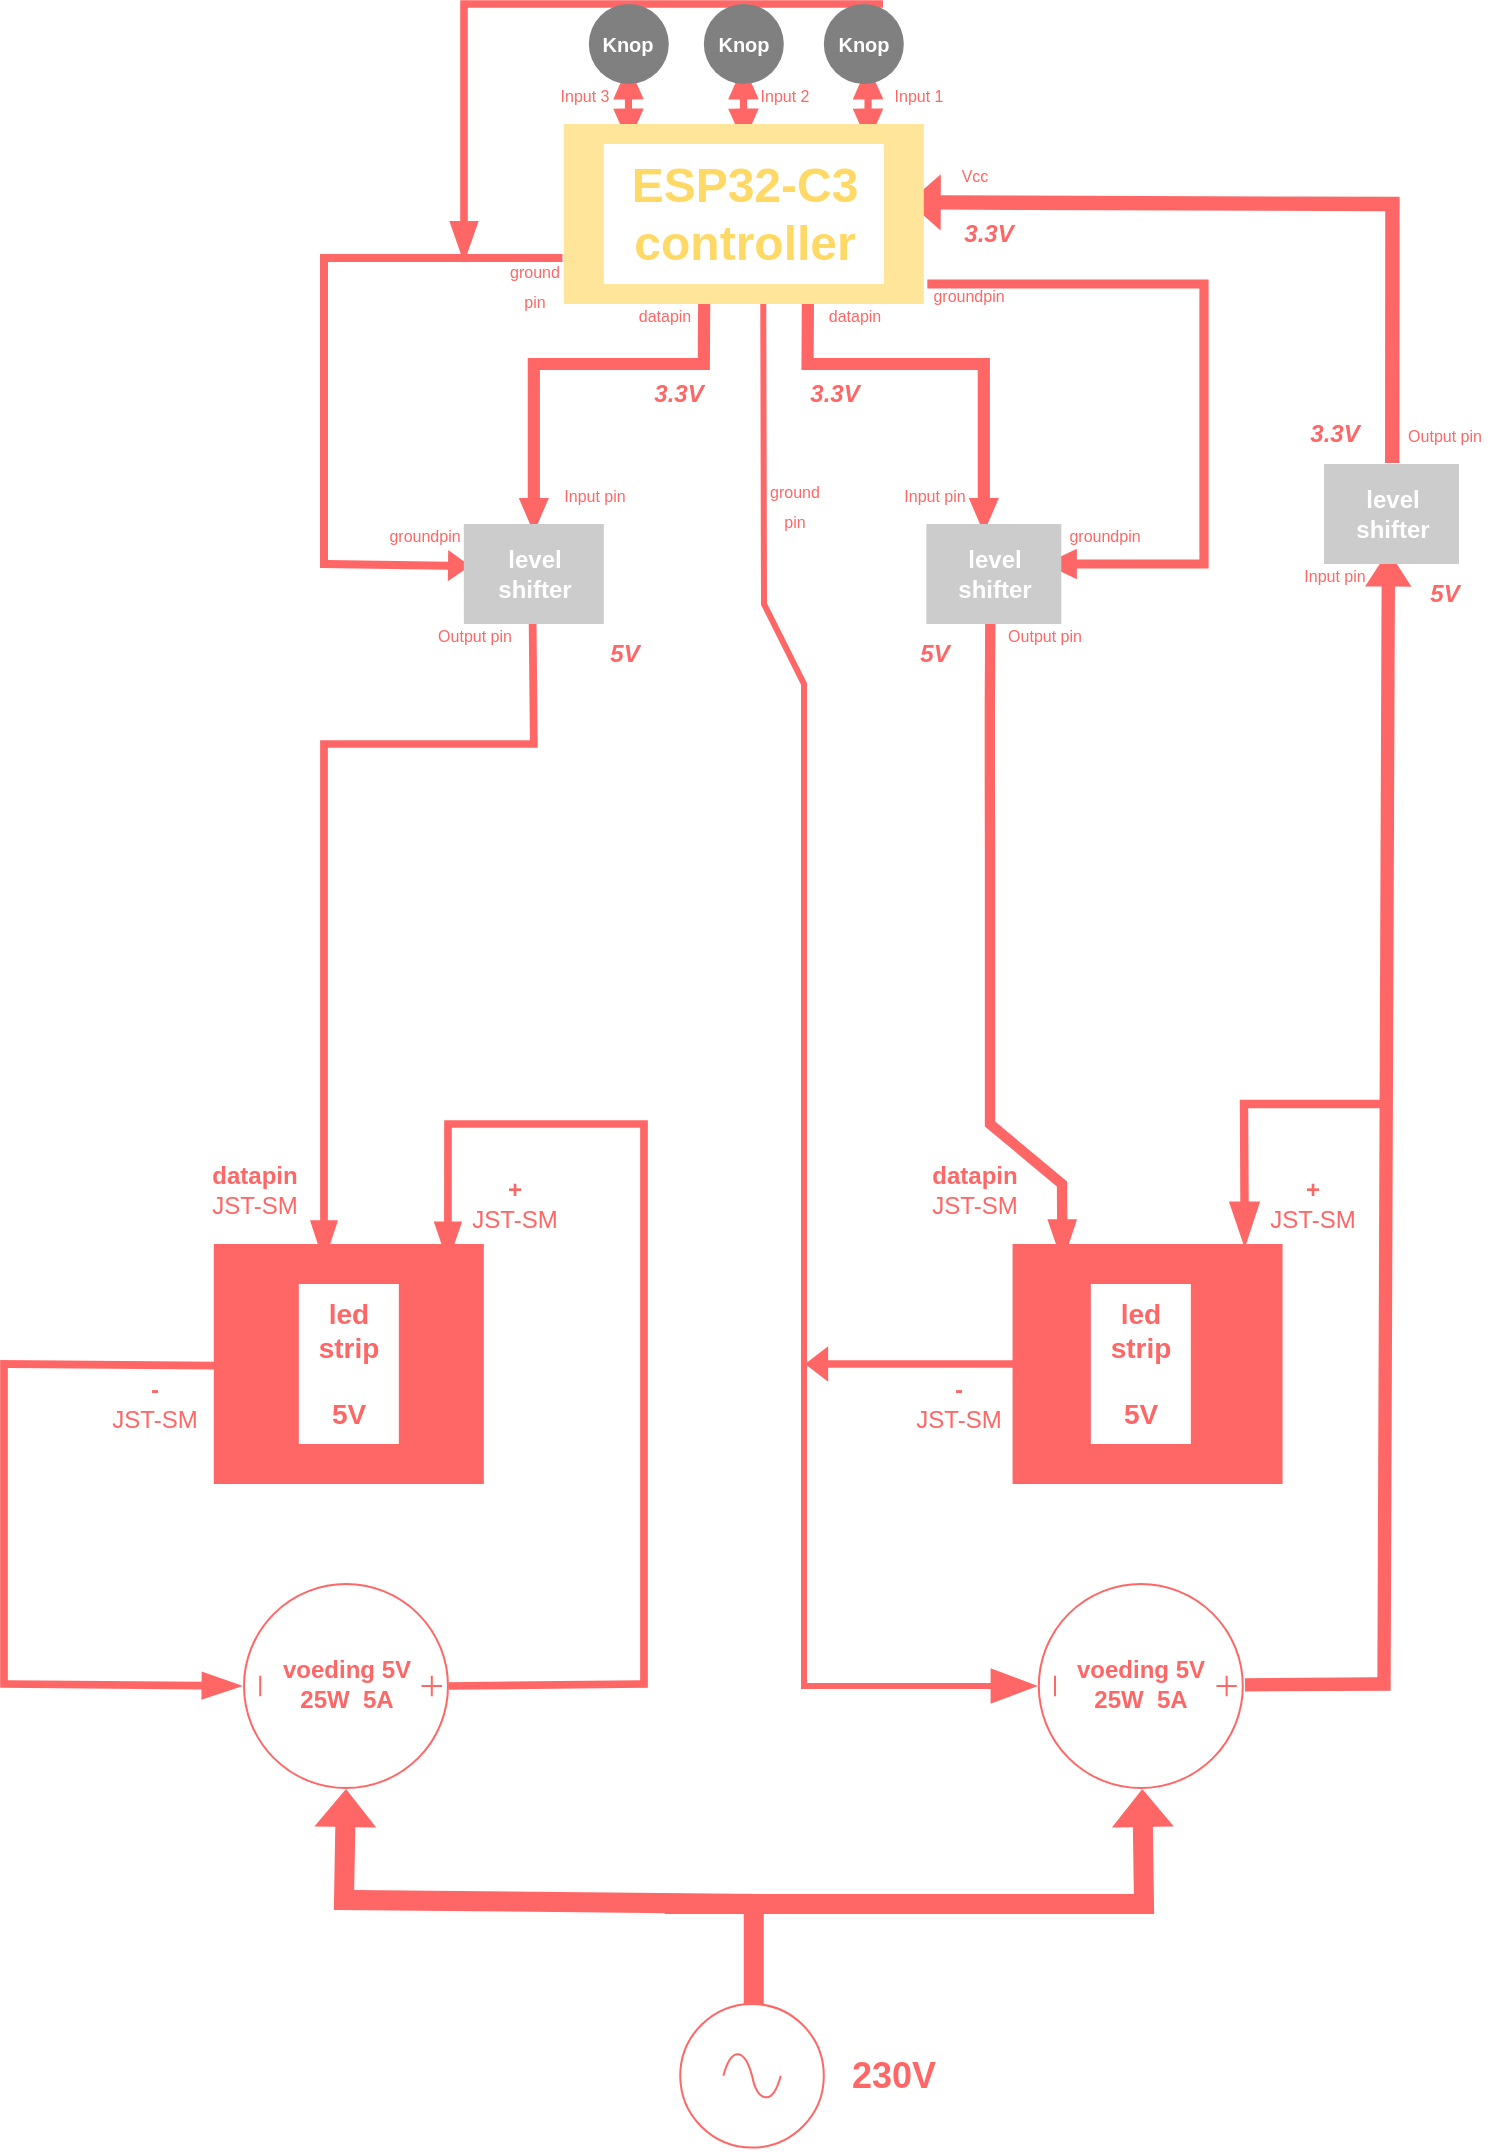 <mxfile version="24.0.1" type="google">
  <diagram name="Page-1" id="2YBvvXClWsGukQMizWep">
    <mxGraphModel grid="1" page="1" gridSize="10" guides="1" tooltips="1" connect="1" arrows="1" fold="1" pageScale="1" pageWidth="850" pageHeight="1100" math="0" shadow="0">
      <root>
        <mxCell id="0" />
        <mxCell id="1" parent="0" />
        <mxCell id="N3FHuPi7oLVDJgNLcE1V-2" value="" style="endArrow=classic;html=1;rounded=0;shape=flexArrow;width=3;endSize=7.533;endWidth=13.667;fillColor=#FF6666;strokeColor=none;entryX=0.5;entryY=1;entryDx=0;entryDy=0;entryPerimeter=0;exitX=0.554;exitY=0.957;exitDx=0;exitDy=0;exitPerimeter=0;" edge="1" parent="1" source="CK8r0wE4NduhVeLigVdj-72" target="8mbKC0PbR0wMGEWIr_28-1">
          <mxGeometry width="50" height="50" relative="1" as="geometry">
            <mxPoint x="440" y="270" as="sourcePoint" />
            <mxPoint x="530" y="850" as="targetPoint" />
            <Array as="points">
              <mxPoint x="440" y="310" />
              <mxPoint x="460" y="350" />
              <mxPoint x="460" y="430" />
              <mxPoint x="460" y="480" />
              <mxPoint x="460" y="851" />
            </Array>
          </mxGeometry>
        </mxCell>
        <mxCell id="N3FHuPi7oLVDJgNLcE1V-5" value="" style="endArrow=classic;html=1;rounded=0;shape=flexArrow;width=3.871;endSize=3.529;endWidth=12.784;fillColor=#FF6666;strokeColor=none;" edge="1" parent="1">
          <mxGeometry width="50" height="50" relative="1" as="geometry">
            <mxPoint x="566.78" y="690" as="sourcePoint" />
            <mxPoint x="460" y="690" as="targetPoint" />
          </mxGeometry>
        </mxCell>
        <mxCell id="N3FHuPi7oLVDJgNLcE1V-4" value="" style="endArrow=classic;html=1;rounded=0;shape=flexArrow;fillColor=#FF6666;strokeColor=none;width=4.211;endSize=7.463;endWidth=10.417;entryX=0.022;entryY=0.14;entryDx=0;entryDy=0;entryPerimeter=0;" edge="1" parent="1" target="CK8r0wE4NduhVeLigVdj-8">
          <mxGeometry width="50" height="50" relative="1" as="geometry">
            <mxPoint x="749.91" y="560" as="sourcePoint" />
            <mxPoint x="680" y="600" as="targetPoint" />
            <Array as="points">
              <mxPoint x="680" y="560" />
            </Array>
          </mxGeometry>
        </mxCell>
        <mxCell id="N3FHuPi7oLVDJgNLcE1V-3" value="" style="endArrow=classic;html=1;rounded=0;shape=flexArrow;fillColor=#FF6666;strokeColor=none;width=6.667;endSize=5.62;endWidth=15.556;entryX=1.044;entryY=0.097;entryDx=0;entryDy=0;entryPerimeter=0;" edge="1" parent="1" target="CK8r0wE4NduhVeLigVdj-133">
          <mxGeometry width="50" height="50" relative="1" as="geometry">
            <mxPoint x="680" y="850.41" as="sourcePoint" />
            <mxPoint x="750" y="330" as="targetPoint" />
            <Array as="points">
              <mxPoint x="750" y="850" />
            </Array>
          </mxGeometry>
        </mxCell>
        <mxCell id="8mbKC0PbR0wMGEWIr_28-14" value="" style="endArrow=classic;html=1;rounded=0;shape=flexArrow;fillColor=#FF6666;strokeColor=none;entryX=1;entryY=0.5;entryDx=0;entryDy=0;entryPerimeter=0;" edge="1" parent="1" target="8mbKC0PbR0wMGEWIr_28-5">
          <mxGeometry width="50" height="50" relative="1" as="geometry">
            <mxPoint x="434.87" y="1020" as="sourcePoint" />
            <mxPoint x="215.483" y="902" as="targetPoint" />
            <Array as="points">
              <mxPoint x="434.87" y="960" />
              <mxPoint x="230" y="958" />
            </Array>
          </mxGeometry>
        </mxCell>
        <mxCell id="CK8r0wE4NduhVeLigVdj-147" value="" style="endArrow=classic;startArrow=classic;html=1;rounded=0;shape=flexArrow;width=3.556;startSize=5.4;startWidth=10.716;endWidth=10.716;endSize=5.4;fillColor=#FF6666;strokeColor=none;" edge="1" parent="1">
          <mxGeometry width="50" height="50" relative="1" as="geometry">
            <mxPoint x="492.06" y="80" as="sourcePoint" />
            <mxPoint x="491.97" y="40" as="targetPoint" />
          </mxGeometry>
        </mxCell>
        <mxCell id="CK8r0wE4NduhVeLigVdj-146" value="" style="endArrow=classic;startArrow=classic;html=1;rounded=0;shape=flexArrow;width=3.556;startSize=5.4;startWidth=10.716;endWidth=10.716;endSize=5.4;fillColor=#FF6666;strokeColor=none;" edge="1" parent="1">
          <mxGeometry width="50" height="50" relative="1" as="geometry">
            <mxPoint x="429.78" y="80" as="sourcePoint" />
            <mxPoint x="429.69" y="40" as="targetPoint" />
          </mxGeometry>
        </mxCell>
        <mxCell id="CK8r0wE4NduhVeLigVdj-145" value="" style="endArrow=classic;startArrow=classic;html=1;rounded=0;shape=flexArrow;width=3.556;startSize=5.4;startWidth=10.716;endWidth=10.716;endSize=5.4;fillColor=#FF6666;strokeColor=none;" edge="1" parent="1">
          <mxGeometry width="50" height="50" relative="1" as="geometry">
            <mxPoint x="372.28" y="80" as="sourcePoint" />
            <mxPoint x="372.19" y="40" as="targetPoint" />
          </mxGeometry>
        </mxCell>
        <mxCell id="CK8r0wE4NduhVeLigVdj-132" value="" style="endArrow=classic;html=1;rounded=0;shape=flexArrow;entryX=0.987;entryY=0.435;entryDx=0;entryDy=0;entryPerimeter=0;fillColor=#FF6666;strokeColor=none;width=7.2;endSize=5.032;" edge="1" parent="1">
          <mxGeometry width="50" height="50" relative="1" as="geometry">
            <mxPoint x="754.12" y="240" as="sourcePoint" />
            <mxPoint x="511.78" y="109.15" as="targetPoint" />
            <Array as="points">
              <mxPoint x="754.21" y="110" />
            </Array>
          </mxGeometry>
        </mxCell>
        <mxCell id="CK8r0wE4NduhVeLigVdj-126" value="" style="endArrow=classic;html=1;rounded=0;shape=flexArrow;endWidth=9.527;endSize=4.977;width=4.615;fillColor=#FF6666;strokeColor=none;" edge="1" parent="1">
          <mxGeometry width="50" height="50" relative="1" as="geometry">
            <mxPoint x="521.16" y="150" as="sourcePoint" />
            <mxPoint x="580" y="290" as="targetPoint" />
            <Array as="points">
              <mxPoint x="660" y="150" />
              <mxPoint x="660" y="290" />
            </Array>
          </mxGeometry>
        </mxCell>
        <mxCell id="CK8r0wE4NduhVeLigVdj-123" value="" style="endArrow=classic;html=1;rounded=0;shape=flexArrow;entryX=0.053;entryY=0.42;entryDx=0;entryDy=0;entryPerimeter=0;width=4;endSize=3.373;endWidth=10.667;fillColor=#FF6666;strokeColor=none;exitX=-0.001;exitY=0.744;exitDx=0;exitDy=0;exitPerimeter=0;" edge="1" parent="1" source="CK8r0wE4NduhVeLigVdj-72" target="CK8r0wE4NduhVeLigVdj-56">
          <mxGeometry width="50" height="50" relative="1" as="geometry">
            <mxPoint x="339.91" y="110" as="sourcePoint" />
            <mxPoint x="270.09" y="290" as="targetPoint" />
            <Array as="points">
              <mxPoint x="220" y="137" />
              <mxPoint x="220" y="290" />
            </Array>
          </mxGeometry>
        </mxCell>
        <mxCell id="CK8r0wE4NduhVeLigVdj-118" value="" style="endArrow=classic;html=1;rounded=0;shape=flexArrow;exitX=0.489;exitY=0.963;exitDx=0;exitDy=0;exitPerimeter=0;fillColor=#FF6666;strokeColor=none;endWidth=9.143;endSize=6.787;width=3.871;" edge="1" parent="1" source="CK8r0wE4NduhVeLigVdj-59">
          <mxGeometry width="50" height="50" relative="1" as="geometry">
            <mxPoint x="324.91" y="320" as="sourcePoint" />
            <mxPoint x="220" y="640" as="targetPoint" />
            <Array as="points">
              <mxPoint x="324.91" y="380" />
              <mxPoint x="220" y="380" />
              <mxPoint x="220" y="590" />
            </Array>
          </mxGeometry>
        </mxCell>
        <mxCell id="CK8r0wE4NduhVeLigVdj-116" value="" style="endArrow=classic;html=1;rounded=0;shape=flexArrow;fillColor=#FF6666;strokeColor=none;width=6.087;endSize=5.511;endWidth=7.961;exitX=0.39;exitY=0.945;exitDx=0;exitDy=0;exitPerimeter=0;" edge="1" parent="1" source="CK8r0wE4NduhVeLigVdj-72" target="CK8r0wE4NduhVeLigVdj-59">
          <mxGeometry width="50" height="50" relative="1" as="geometry">
            <mxPoint x="411.91" y="160" as="sourcePoint" />
            <mxPoint x="329.91" y="260" as="targetPoint" />
            <Array as="points">
              <mxPoint x="409.91" y="190" />
              <mxPoint x="324.91" y="190" />
            </Array>
          </mxGeometry>
        </mxCell>
        <mxCell id="CK8r0wE4NduhVeLigVdj-113" value="" style="endArrow=classic;html=1;rounded=0;shape=flexArrow;exitX=0.474;exitY=0.917;exitDx=0;exitDy=0;exitPerimeter=0;fillColor=#FF6666;strokeColor=none;endWidth=8.696;endSize=6.942;width=5.161;entryX=0.083;entryY=0.815;entryDx=0;entryDy=0;entryPerimeter=0;" edge="1" parent="1" target="CK8r0wE4NduhVeLigVdj-8">
          <mxGeometry width="50" height="50" relative="1" as="geometry">
            <mxPoint x="553.155" y="318.35" as="sourcePoint" />
            <mxPoint x="509.91" y="620" as="targetPoint" />
            <Array as="points">
              <mxPoint x="552.91" y="362.5" />
              <mxPoint x="552.91" y="392.5" />
              <mxPoint x="553" y="430" />
              <mxPoint x="553" y="460" />
              <mxPoint x="553" y="570" />
              <mxPoint x="589" y="600" />
            </Array>
          </mxGeometry>
        </mxCell>
        <mxCell id="CK8r0wE4NduhVeLigVdj-111" value="" style="endArrow=classic;html=1;rounded=0;shape=flexArrow;entryX=0.426;entryY=0.1;entryDx=0;entryDy=0;entryPerimeter=0;exitX=0.729;exitY=1.054;exitDx=0;exitDy=0;exitPerimeter=0;fillColor=#FF6666;strokeColor=none;width=6.087;endSize=5.511;endWidth=7.961;" edge="1" parent="1" source="CK8r0wE4NduhVeLigVdj-73" target="CK8r0wE4NduhVeLigVdj-55">
          <mxGeometry width="50" height="50" relative="1" as="geometry">
            <mxPoint x="461.78" y="160" as="sourcePoint" />
            <mxPoint x="549.91" y="230" as="targetPoint" />
            <Array as="points">
              <mxPoint x="461.78" y="190" />
              <mxPoint x="549.91" y="190" />
            </Array>
          </mxGeometry>
        </mxCell>
        <mxCell id="CK8r0wE4NduhVeLigVdj-1" value="" style="pointerEvents=1;verticalLabelPosition=bottom;shadow=0;dashed=0;align=center;html=1;verticalAlign=top;shape=mxgraph.electrical.signal_sources.source;aspect=fixed;points=[[0.5,0,0],[1,0.5,0],[0.5,1,0],[0,0.5,0]];elSignalType=ac;strokeColor=#FF6666;" vertex="1" parent="1">
          <mxGeometry x="398.13" y="1010" width="71.78" height="71.78" as="geometry" />
        </mxCell>
        <mxCell id="CK8r0wE4NduhVeLigVdj-4" value="&lt;font style=&quot;font-size: 18px;&quot; color=&quot;#ff6666&quot;&gt;&lt;b&gt;230V&lt;/b&gt;&lt;/font&gt;" style="text;strokeColor=none;align=center;fillColor=none;html=1;verticalAlign=middle;whiteSpace=wrap;rounded=0;" vertex="1" parent="1">
          <mxGeometry x="475" y="1025.89" width="60" height="40" as="geometry" />
        </mxCell>
        <mxCell id="CK8r0wE4NduhVeLigVdj-8" value="" style="verticalLabelPosition=bottom;verticalAlign=top;html=1;shape=mxgraph.basic.rect;fillColor2=none;strokeWidth=1;size=30;indent=100;rotation=90;fillColor=#FF6666;strokeColor=none;" vertex="1" parent="1">
          <mxGeometry x="571.78" y="622.5" width="120" height="135" as="geometry" />
        </mxCell>
        <mxCell id="CK8r0wE4NduhVeLigVdj-31" value="&lt;font style=&quot;font-size: 14px;&quot; color=&quot;#ff6666&quot;&gt;&lt;b&gt;led&lt;br&gt;strip&lt;/b&gt;&lt;/font&gt;&lt;div&gt;&lt;font style=&quot;font-size: 14px;&quot; color=&quot;#ff6666&quot;&gt;&lt;b&gt;&lt;br&gt;&lt;/b&gt;&lt;/font&gt;&lt;/div&gt;&lt;div&gt;&lt;font style=&quot;font-size: 14px;&quot; color=&quot;#ff6666&quot;&gt;&lt;b&gt;5V&lt;/b&gt;&lt;/font&gt;&lt;/div&gt;" style="text;html=1;align=center;verticalAlign=middle;resizable=0;points=[];autosize=1;strokeColor=none;fillColor=#FFFFFF;" vertex="1" parent="1">
          <mxGeometry x="603.41" y="650" width="50" height="80" as="geometry" />
        </mxCell>
        <mxCell id="CK8r0wE4NduhVeLigVdj-61" value="" style="group" connectable="0" vertex="1" parent="1">
          <mxGeometry x="289.91" y="270" width="70" height="50" as="geometry" />
        </mxCell>
        <mxCell id="CK8r0wE4NduhVeLigVdj-56" value="" style="verticalLabelPosition=bottom;verticalAlign=top;html=1;shape=mxgraph.basic.rect;fillColor2=none;strokeWidth=1;size=20;indent=5;fillColor=#CCCCCC;strokeColor=none;" vertex="1" parent="CK8r0wE4NduhVeLigVdj-61">
          <mxGeometry width="70" height="50" as="geometry" />
        </mxCell>
        <mxCell id="CK8r0wE4NduhVeLigVdj-59" value="&lt;font color=&quot;#ffffff&quot;&gt;&lt;b&gt;level&lt;br&gt;shifter&lt;/b&gt;&lt;/font&gt;" style="text;html=1;align=center;verticalAlign=middle;resizable=0;points=[];autosize=1;strokeColor=none;fillColor=none;" vertex="1" parent="CK8r0wE4NduhVeLigVdj-61">
          <mxGeometry x="5" y="5" width="60" height="40" as="geometry" />
        </mxCell>
        <mxCell id="CK8r0wE4NduhVeLigVdj-62" value="" style="group" connectable="0" vertex="1" parent="1">
          <mxGeometry x="521.16" y="270" width="67.5" height="50" as="geometry" />
        </mxCell>
        <mxCell id="CK8r0wE4NduhVeLigVdj-55" value="" style="verticalLabelPosition=bottom;verticalAlign=top;html=1;shape=mxgraph.basic.rect;fillColor2=none;strokeWidth=1;size=20;indent=5;fillColor=#CCCCCC;strokeColor=none;" vertex="1" parent="CK8r0wE4NduhVeLigVdj-62">
          <mxGeometry width="67.5" height="50" as="geometry" />
        </mxCell>
        <mxCell id="CK8r0wE4NduhVeLigVdj-60" value="&lt;font color=&quot;#ffffff&quot;&gt;&lt;b&gt;level&lt;br&gt;shifter&lt;/b&gt;&lt;/font&gt;" style="text;html=1;align=center;verticalAlign=middle;resizable=0;points=[];autosize=1;strokeColor=none;fillColor=none;" vertex="1" parent="CK8r0wE4NduhVeLigVdj-62">
          <mxGeometry x="3.75" y="5" width="60" height="40" as="geometry" />
        </mxCell>
        <mxCell id="CK8r0wE4NduhVeLigVdj-72" value="" style="verticalLabelPosition=bottom;verticalAlign=top;html=1;shape=mxgraph.basic.rect;fillColor2=none;strokeWidth=1;size=20;indent=5;fillColor=#FFE599;strokeColor=none;" vertex="1" parent="1">
          <mxGeometry x="339.91" y="70" width="180" height="90" as="geometry" />
        </mxCell>
        <mxCell id="CK8r0wE4NduhVeLigVdj-73" value="&lt;font color=&quot;#ffd966&quot; style=&quot;font-size: 24px;&quot;&gt;&lt;b style=&quot;&quot;&gt;ESP32-C3&lt;br&gt;controller&lt;/b&gt;&lt;/font&gt;" style="text;html=1;align=center;verticalAlign=middle;resizable=0;points=[];autosize=1;strokeColor=none;fillColor=#FFFFFF;" vertex="1" parent="1">
          <mxGeometry x="359.91" y="80" width="140" height="70" as="geometry" />
        </mxCell>
        <mxCell id="CK8r0wE4NduhVeLigVdj-74" value="" style="group" connectable="0" vertex="1" parent="1">
          <mxGeometry x="720" y="240" width="67.5" height="50" as="geometry" />
        </mxCell>
        <mxCell id="CK8r0wE4NduhVeLigVdj-75" value="" style="verticalLabelPosition=bottom;verticalAlign=top;html=1;shape=mxgraph.basic.rect;fillColor2=none;strokeWidth=1;size=20;indent=5;fillColor=#CCCCCC;strokeColor=none;" vertex="1" parent="CK8r0wE4NduhVeLigVdj-74">
          <mxGeometry width="67.5" height="50" as="geometry" />
        </mxCell>
        <mxCell id="CK8r0wE4NduhVeLigVdj-76" value="&lt;font color=&quot;#ffffff&quot;&gt;&lt;b&gt;level&lt;br&gt;shifter&lt;/b&gt;&lt;/font&gt;" style="text;html=1;align=center;verticalAlign=middle;resizable=0;points=[];autosize=1;strokeColor=none;fillColor=none;" vertex="1" parent="CK8r0wE4NduhVeLigVdj-74">
          <mxGeometry x="3.75" y="5" width="60" height="40" as="geometry" />
        </mxCell>
        <mxCell id="CK8r0wE4NduhVeLigVdj-88" value="&lt;b&gt;&lt;font color=&quot;#ff6666&quot;&gt;+&lt;/font&gt;&lt;/b&gt;&lt;div&gt;&lt;font style=&quot;&quot; color=&quot;#ff6666&quot;&gt;JST-SM&lt;/font&gt;&lt;/div&gt;" style="text;html=1;align=center;verticalAlign=middle;resizable=0;points=[];autosize=1;strokeColor=none;fillColor=none;" vertex="1" parent="1">
          <mxGeometry x="679.41" y="590" width="70" height="40" as="geometry" />
        </mxCell>
        <mxCell id="CK8r0wE4NduhVeLigVdj-89" value="&lt;font color=&quot;#ff6666&quot;&gt;&lt;b&gt;-&lt;/b&gt;&lt;/font&gt;&lt;br&gt;&lt;div&gt;&lt;font style=&quot;&quot; color=&quot;#ff6666&quot;&gt;JST-SM&lt;/font&gt;&lt;/div&gt;" style="text;html=1;align=center;verticalAlign=middle;resizable=0;points=[];autosize=1;strokeColor=none;fillColor=none;" vertex="1" parent="1">
          <mxGeometry x="501.78" y="690" width="70" height="40" as="geometry" />
        </mxCell>
        <mxCell id="CK8r0wE4NduhVeLigVdj-90" value="&lt;b&gt;&lt;font color=&quot;#ff6666&quot;&gt;+&lt;/font&gt;&lt;/b&gt;&lt;div&gt;&lt;font style=&quot;&quot; color=&quot;#ff6666&quot;&gt;JST-SM&lt;/font&gt;&lt;/div&gt;" style="text;html=1;align=center;verticalAlign=middle;resizable=0;points=[];autosize=1;strokeColor=none;fillColor=none;" vertex="1" parent="1">
          <mxGeometry x="279.91" y="590" width="70" height="40" as="geometry" />
        </mxCell>
        <mxCell id="CK8r0wE4NduhVeLigVdj-91" value="&lt;font color=&quot;#ff6666&quot;&gt;&lt;b&gt;-&lt;/b&gt;&lt;/font&gt;&lt;br&gt;&lt;div&gt;&lt;font style=&quot;&quot; color=&quot;#ff6666&quot;&gt;JST-SM&lt;/font&gt;&lt;/div&gt;" style="text;html=1;align=center;verticalAlign=middle;resizable=0;points=[];autosize=1;strokeColor=none;fillColor=none;" vertex="1" parent="1">
          <mxGeometry x="100" y="690" width="70" height="40" as="geometry" />
        </mxCell>
        <mxCell id="CK8r0wE4NduhVeLigVdj-97" value="&lt;font color=&quot;#ff6666&quot;&gt;&lt;b&gt;datapin&lt;/b&gt;&lt;/font&gt;&lt;br&gt;&lt;div&gt;&lt;font style=&quot;&quot; color=&quot;#ff6666&quot;&gt;JST-SM&lt;/font&gt;&lt;/div&gt;" style="text;html=1;align=center;verticalAlign=middle;resizable=0;points=[];autosize=1;strokeColor=none;fillColor=none;" vertex="1" parent="1">
          <mxGeometry x="509.91" y="582.5" width="70" height="40" as="geometry" />
        </mxCell>
        <mxCell id="CK8r0wE4NduhVeLigVdj-99" value="&lt;font color=&quot;#ff6666&quot;&gt;&lt;b&gt;datapin&lt;/b&gt;&lt;/font&gt;&lt;br&gt;&lt;div&gt;&lt;font style=&quot;&quot; color=&quot;#ff6666&quot;&gt;JST-SM&lt;/font&gt;&lt;/div&gt;" style="text;html=1;align=center;verticalAlign=middle;resizable=0;points=[];autosize=1;strokeColor=none;fillColor=none;" vertex="1" parent="1">
          <mxGeometry x="150.0" y="582.5" width="70" height="40" as="geometry" />
        </mxCell>
        <mxCell id="CK8r0wE4NduhVeLigVdj-100" value="&lt;font color=&quot;#ff6666&quot; style=&quot;font-size: 8px;&quot;&gt;Output pin&lt;/font&gt;" style="text;html=1;align=center;verticalAlign=middle;resizable=0;points=[];autosize=1;strokeColor=none;fillColor=none;" vertex="1" parent="1">
          <mxGeometry x="549.91" y="310" width="60" height="30" as="geometry" />
        </mxCell>
        <mxCell id="CK8r0wE4NduhVeLigVdj-101" value="&lt;font color=&quot;#ff6666&quot; style=&quot;font-size: 12px;&quot;&gt;&lt;i style=&quot;&quot;&gt;&lt;b style=&quot;&quot;&gt;5V&lt;/b&gt;&lt;/i&gt;&lt;/font&gt;" style="text;html=1;align=center;verticalAlign=middle;resizable=0;points=[];autosize=1;strokeColor=none;fillColor=none;" vertex="1" parent="1">
          <mxGeometry x="504.91" y="320" width="40" height="30" as="geometry" />
        </mxCell>
        <mxCell id="CK8r0wE4NduhVeLigVdj-102" value="&lt;font color=&quot;#ff6666&quot; style=&quot;font-size: 12px;&quot;&gt;&lt;i style=&quot;&quot;&gt;&lt;b style=&quot;&quot;&gt;5V&lt;/b&gt;&lt;/i&gt;&lt;/font&gt;" style="text;html=1;align=center;verticalAlign=middle;resizable=0;points=[];autosize=1;strokeColor=none;fillColor=none;" vertex="1" parent="1">
          <mxGeometry x="349.91" y="320" width="40" height="30" as="geometry" />
        </mxCell>
        <mxCell id="CK8r0wE4NduhVeLigVdj-103" value="&lt;font color=&quot;#ff6666&quot; style=&quot;font-size: 8px;&quot;&gt;Input pin&lt;/font&gt;" style="text;html=1;align=center;verticalAlign=middle;resizable=0;points=[];autosize=1;strokeColor=none;fillColor=none;" vertex="1" parent="1">
          <mxGeometry x="329.91" y="240" width="50" height="30" as="geometry" />
        </mxCell>
        <mxCell id="CK8r0wE4NduhVeLigVdj-112" value="&lt;font color=&quot;#ff6666&quot; style=&quot;font-size: 12px;&quot;&gt;&lt;i style=&quot;&quot;&gt;&lt;b style=&quot;&quot;&gt;3.3V&lt;/b&gt;&lt;/i&gt;&lt;/font&gt;" style="text;html=1;align=center;verticalAlign=middle;resizable=0;points=[];autosize=1;strokeColor=none;fillColor=none;" vertex="1" parent="1">
          <mxGeometry x="449.91" y="190" width="50" height="30" as="geometry" />
        </mxCell>
        <mxCell id="CK8r0wE4NduhVeLigVdj-115" value="&lt;font color=&quot;#ff6666&quot; style=&quot;font-size: 8px;&quot;&gt;Input pin&lt;/font&gt;" style="text;html=1;align=center;verticalAlign=middle;resizable=0;points=[];autosize=1;strokeColor=none;fillColor=none;" vertex="1" parent="1">
          <mxGeometry x="499.91" y="240" width="50" height="30" as="geometry" />
        </mxCell>
        <mxCell id="CK8r0wE4NduhVeLigVdj-119" value="&lt;font color=&quot;#ff6666&quot; style=&quot;font-size: 8px;&quot;&gt;Output pin&lt;/font&gt;" style="text;html=1;align=center;verticalAlign=middle;resizable=0;points=[];autosize=1;strokeColor=none;fillColor=none;" vertex="1" parent="1">
          <mxGeometry x="264.91" y="310" width="60" height="30" as="geometry" />
        </mxCell>
        <mxCell id="CK8r0wE4NduhVeLigVdj-120" value="&lt;font color=&quot;#ff6666&quot; style=&quot;font-size: 12px;&quot;&gt;&lt;i style=&quot;&quot;&gt;&lt;b style=&quot;&quot;&gt;3.3V&lt;/b&gt;&lt;/i&gt;&lt;/font&gt;" style="text;html=1;align=center;verticalAlign=middle;resizable=0;points=[];autosize=1;strokeColor=none;fillColor=none;" vertex="1" parent="1">
          <mxGeometry x="372.41" y="190" width="50" height="30" as="geometry" />
        </mxCell>
        <mxCell id="CK8r0wE4NduhVeLigVdj-121" value="&lt;font color=&quot;#ff6666&quot; style=&quot;font-size: 8px;&quot;&gt;datapin&lt;/font&gt;" style="text;html=1;align=center;verticalAlign=middle;resizable=0;points=[];autosize=1;strokeColor=none;fillColor=none;" vertex="1" parent="1">
          <mxGeometry x="365" y="150" width="50" height="30" as="geometry" />
        </mxCell>
        <mxCell id="CK8r0wE4NduhVeLigVdj-122" value="&lt;font color=&quot;#ff6666&quot; style=&quot;font-size: 8px;&quot;&gt;datapin&lt;/font&gt;" style="text;html=1;align=center;verticalAlign=middle;resizable=0;points=[];autosize=1;strokeColor=none;fillColor=none;" vertex="1" parent="1">
          <mxGeometry x="459.91" y="150" width="50" height="30" as="geometry" />
        </mxCell>
        <mxCell id="CK8r0wE4NduhVeLigVdj-124" value="&lt;font color=&quot;#ff6666&quot; style=&quot;font-size: 8px;&quot;&gt;ground&lt;br&gt;pin&lt;/font&gt;" style="text;html=1;align=center;verticalAlign=middle;resizable=0;points=[];autosize=1;strokeColor=none;fillColor=none;" vertex="1" parent="1">
          <mxGeometry x="299.91" y="130" width="50" height="40" as="geometry" />
        </mxCell>
        <mxCell id="CK8r0wE4NduhVeLigVdj-125" value="&lt;font color=&quot;#ff6666&quot; style=&quot;font-size: 8px;&quot;&gt;groundpin&lt;/font&gt;" style="text;html=1;align=center;verticalAlign=middle;resizable=0;points=[];autosize=1;strokeColor=none;fillColor=none;" vertex="1" parent="1">
          <mxGeometry x="239.91" y="260" width="60" height="30" as="geometry" />
        </mxCell>
        <mxCell id="CK8r0wE4NduhVeLigVdj-127" value="&lt;font color=&quot;#ff6666&quot; style=&quot;font-size: 8px;&quot;&gt;groundpin&lt;/font&gt;" style="text;html=1;align=center;verticalAlign=middle;resizable=0;points=[];autosize=1;strokeColor=none;fillColor=none;" vertex="1" parent="1">
          <mxGeometry x="511.78" y="140" width="60" height="30" as="geometry" />
        </mxCell>
        <mxCell id="CK8r0wE4NduhVeLigVdj-128" value="&lt;font color=&quot;#ff6666&quot; style=&quot;font-size: 8px;&quot;&gt;groundpin&lt;/font&gt;" style="text;html=1;align=center;verticalAlign=middle;resizable=0;points=[];autosize=1;strokeColor=none;fillColor=none;" vertex="1" parent="1">
          <mxGeometry x="579.91" y="260" width="60" height="30" as="geometry" />
        </mxCell>
        <mxCell id="CK8r0wE4NduhVeLigVdj-131" value="&lt;font color=&quot;#ff6666&quot; style=&quot;font-size: 12px;&quot;&gt;&lt;i style=&quot;&quot;&gt;&lt;b style=&quot;&quot;&gt;5V&lt;/b&gt;&lt;/i&gt;&lt;/font&gt;" style="text;html=1;align=center;verticalAlign=middle;resizable=0;points=[];autosize=1;strokeColor=none;fillColor=none;" vertex="1" parent="1">
          <mxGeometry x="760" y="290" width="40" height="30" as="geometry" />
        </mxCell>
        <mxCell id="CK8r0wE4NduhVeLigVdj-133" value="&lt;font color=&quot;#ff6666&quot; style=&quot;font-size: 8px;&quot;&gt;Input pin&lt;/font&gt;" style="text;html=1;align=center;verticalAlign=middle;resizable=0;points=[];autosize=1;strokeColor=none;fillColor=none;" vertex="1" parent="1">
          <mxGeometry x="700" y="280" width="50" height="30" as="geometry" />
        </mxCell>
        <mxCell id="CK8r0wE4NduhVeLigVdj-134" value="&lt;font color=&quot;#ff6666&quot; style=&quot;font-size: 8px;&quot;&gt;Output pin&lt;/font&gt;" style="text;html=1;align=center;verticalAlign=middle;resizable=0;points=[];autosize=1;strokeColor=none;fillColor=none;" vertex="1" parent="1">
          <mxGeometry x="750" y="210" width="60" height="30" as="geometry" />
        </mxCell>
        <mxCell id="CK8r0wE4NduhVeLigVdj-135" value="&lt;font color=&quot;#ff6666&quot; style=&quot;font-size: 12px;&quot;&gt;&lt;i style=&quot;&quot;&gt;&lt;b style=&quot;&quot;&gt;3.3V&lt;/b&gt;&lt;/i&gt;&lt;/font&gt;" style="text;html=1;align=center;verticalAlign=middle;resizable=0;points=[];autosize=1;strokeColor=none;fillColor=none;" vertex="1" parent="1">
          <mxGeometry x="699.91" y="210" width="50" height="30" as="geometry" />
        </mxCell>
        <mxCell id="CK8r0wE4NduhVeLigVdj-136" value="&lt;font color=&quot;#ff6666&quot; style=&quot;font-size: 8px;&quot;&gt;Vcc&lt;/font&gt;" style="text;html=1;align=center;verticalAlign=middle;resizable=0;points=[];autosize=1;strokeColor=none;fillColor=none;" vertex="1" parent="1">
          <mxGeometry x="524.91" y="80" width="40" height="30" as="geometry" />
        </mxCell>
        <mxCell id="CK8r0wE4NduhVeLigVdj-137" value="&lt;font color=&quot;#ff6666&quot; style=&quot;font-size: 12px;&quot;&gt;&lt;i style=&quot;&quot;&gt;&lt;b style=&quot;&quot;&gt;3.3V&lt;/b&gt;&lt;/i&gt;&lt;/font&gt;" style="text;html=1;align=center;verticalAlign=middle;resizable=0;points=[];autosize=1;strokeColor=none;fillColor=none;" vertex="1" parent="1">
          <mxGeometry x="527.41" y="110" width="50" height="30" as="geometry" />
        </mxCell>
        <mxCell id="CK8r0wE4NduhVeLigVdj-141" value="" style="endArrow=classic;html=1;rounded=0;shape=flexArrow;fillColor=#FF6666;strokeColor=none;width=3.784;endSize=6.676;endWidth=9.92;" edge="1" parent="1">
          <mxGeometry width="50" height="50" relative="1" as="geometry">
            <mxPoint x="500" y="10" as="sourcePoint" />
            <mxPoint x="290" y="140" as="targetPoint" />
            <Array as="points">
              <mxPoint x="290" y="10" />
            </Array>
          </mxGeometry>
        </mxCell>
        <mxCell id="CK8r0wE4NduhVeLigVdj-142" value="&lt;b&gt;&lt;font color=&quot;#ffffff&quot; style=&quot;font-size: 10px;&quot;&gt;Knop&lt;/font&gt;&lt;/b&gt;" style="ellipse;whiteSpace=wrap;html=1;aspect=fixed;fillColor=#808080;strokeColor=none;" vertex="1" parent="1">
          <mxGeometry x="352.41" y="10" width="40" height="40" as="geometry" />
        </mxCell>
        <mxCell id="CK8r0wE4NduhVeLigVdj-143" value="&lt;b&gt;&lt;font color=&quot;#ffffff&quot; style=&quot;font-size: 10px;&quot;&gt;Knop&lt;/font&gt;&lt;/b&gt;" style="ellipse;whiteSpace=wrap;html=1;aspect=fixed;fillColor=#808080;strokeColor=none;" vertex="1" parent="1">
          <mxGeometry x="409.91" y="10" width="40" height="40" as="geometry" />
        </mxCell>
        <mxCell id="CK8r0wE4NduhVeLigVdj-144" value="&lt;b&gt;&lt;font color=&quot;#ffffff&quot; style=&quot;font-size: 10px;&quot;&gt;Knop&lt;/font&gt;&lt;/b&gt;" style="ellipse;whiteSpace=wrap;html=1;aspect=fixed;fillColor=#808080;strokeColor=none;" vertex="1" parent="1">
          <mxGeometry x="469.91" y="10" width="40" height="40" as="geometry" />
        </mxCell>
        <mxCell id="CK8r0wE4NduhVeLigVdj-148" value="&lt;font color=&quot;#ff6666&quot; style=&quot;font-size: 8px;&quot;&gt;Input 1&lt;/font&gt;" style="text;html=1;align=center;verticalAlign=middle;resizable=0;points=[];autosize=1;strokeColor=none;fillColor=none;" vertex="1" parent="1">
          <mxGeometry x="492.41" y="40" width="50" height="30" as="geometry" />
        </mxCell>
        <mxCell id="CK8r0wE4NduhVeLigVdj-149" value="&lt;font color=&quot;#ff6666&quot; style=&quot;font-size: 8px;&quot;&gt;Input 2&lt;/font&gt;" style="text;html=1;align=center;verticalAlign=middle;resizable=0;points=[];autosize=1;strokeColor=none;fillColor=none;" vertex="1" parent="1">
          <mxGeometry x="425" y="40" width="50" height="30" as="geometry" />
        </mxCell>
        <mxCell id="CK8r0wE4NduhVeLigVdj-151" value="&lt;font color=&quot;#ff6666&quot; style=&quot;font-size: 8px;&quot;&gt;Input 3&lt;/font&gt;" style="text;html=1;align=center;verticalAlign=middle;resizable=0;points=[];autosize=1;strokeColor=none;fillColor=none;" vertex="1" parent="1">
          <mxGeometry x="324.91" y="40" width="50" height="30" as="geometry" />
        </mxCell>
        <mxCell id="8mbKC0PbR0wMGEWIr_28-3" value="" style="group" connectable="0" vertex="1" parent="1">
          <mxGeometry x="577.41" y="800" width="102" height="102" as="geometry" />
        </mxCell>
        <mxCell id="8mbKC0PbR0wMGEWIr_28-1" value="" style="pointerEvents=1;verticalLabelPosition=bottom;shadow=0;dashed=0;align=center;html=1;verticalAlign=top;shape=mxgraph.electrical.signal_sources.source;aspect=fixed;points=[[0.5,0,0],[1,0.5,0],[0.5,1,0],[0,0.5,0]];elSignalType=dc3;rotation=90;strokeColor=#FF6666;fillColor=#FFFFFF;" vertex="1" parent="8mbKC0PbR0wMGEWIr_28-3">
          <mxGeometry x="-5.684e-14" width="102" height="102" as="geometry" />
        </mxCell>
        <mxCell id="8mbKC0PbR0wMGEWIr_28-2" value="&lt;font color=&quot;#ff6666&quot;&gt;&lt;b&gt;voeding 5V&lt;/b&gt;&lt;/font&gt;&lt;div&gt;&lt;font color=&quot;#ff6666&quot;&gt;&lt;b&gt;25W&amp;nbsp; 5A&lt;/b&gt;&lt;/font&gt;&lt;/div&gt;" style="text;html=1;align=center;verticalAlign=middle;resizable=0;points=[];autosize=1;strokeColor=none;fillColor=none;" vertex="1" parent="8mbKC0PbR0wMGEWIr_28-3">
          <mxGeometry x="6.0" y="30" width="90" height="40" as="geometry" />
        </mxCell>
        <mxCell id="8mbKC0PbR0wMGEWIr_28-4" value="" style="group" connectable="0" vertex="1" parent="1">
          <mxGeometry x="180" y="800" width="102" height="102" as="geometry" />
        </mxCell>
        <mxCell id="8mbKC0PbR0wMGEWIr_28-5" value="" style="pointerEvents=1;verticalLabelPosition=bottom;shadow=0;dashed=0;align=center;html=1;verticalAlign=top;shape=mxgraph.electrical.signal_sources.source;aspect=fixed;points=[[0.5,0,0],[1,0.5,0],[0.5,1,0],[0,0.5,0]];elSignalType=dc3;rotation=90;strokeColor=#FF6666;fillColor=#FFFFFF;" vertex="1" parent="8mbKC0PbR0wMGEWIr_28-4">
          <mxGeometry x="-5.684e-14" width="102" height="102" as="geometry" />
        </mxCell>
        <mxCell id="8mbKC0PbR0wMGEWIr_28-6" value="&lt;font color=&quot;#ff6666&quot;&gt;&lt;b&gt;voeding 5V&lt;/b&gt;&lt;/font&gt;&lt;div&gt;&lt;font color=&quot;#ff6666&quot;&gt;&lt;b&gt;25W&amp;nbsp; 5A&lt;/b&gt;&lt;/font&gt;&lt;/div&gt;" style="text;html=1;align=center;verticalAlign=middle;resizable=0;points=[];autosize=1;strokeColor=none;fillColor=none;" vertex="1" parent="8mbKC0PbR0wMGEWIr_28-4">
          <mxGeometry x="6.0" y="30" width="90" height="40" as="geometry" />
        </mxCell>
        <mxCell id="8mbKC0PbR0wMGEWIr_28-9" value="" style="group" connectable="0" vertex="1" parent="1">
          <mxGeometry x="164.91" y="630" width="135" height="120" as="geometry" />
        </mxCell>
        <mxCell id="CK8r0wE4NduhVeLigVdj-38" value="" style="verticalLabelPosition=bottom;verticalAlign=top;html=1;shape=mxgraph.basic.rect;fillColor2=none;strokeWidth=1;size=30;indent=100;rotation=90;fillColor=#FF6666;strokeColor=none;" vertex="1" parent="8mbKC0PbR0wMGEWIr_28-9">
          <mxGeometry x="7.5" y="-7.5" width="120" height="135" as="geometry" />
        </mxCell>
        <mxCell id="CK8r0wE4NduhVeLigVdj-39" value="&lt;font style=&quot;font-size: 14px;&quot; color=&quot;#ff6666&quot;&gt;&lt;b&gt;led&lt;br&gt;strip&lt;/b&gt;&lt;/font&gt;&lt;div&gt;&lt;font style=&quot;font-size: 14px;&quot; color=&quot;#ff6666&quot;&gt;&lt;b&gt;&lt;br&gt;&lt;/b&gt;&lt;/font&gt;&lt;/div&gt;&lt;div&gt;&lt;font style=&quot;font-size: 14px;&quot; color=&quot;#ff6666&quot;&gt;&lt;b&gt;5V&lt;/b&gt;&lt;/font&gt;&lt;/div&gt;" style="text;html=1;align=center;verticalAlign=middle;resizable=0;points=[];autosize=1;strokeColor=none;fillColor=#FFFFFF;" vertex="1" parent="8mbKC0PbR0wMGEWIr_28-9">
          <mxGeometry x="42.5" y="20" width="50" height="80" as="geometry" />
        </mxCell>
        <mxCell id="8mbKC0PbR0wMGEWIr_28-11" value="" style="endArrow=classic;html=1;rounded=0;shape=flexArrow;strokeColor=none;fillColor=#FF6666;entryX=0.083;entryY=0.133;entryDx=0;entryDy=0;entryPerimeter=0;width=3.846;endSize=6.577;endWidth=9.349;exitX=0.5;exitY=0;exitDx=0;exitDy=0;exitPerimeter=0;" edge="1" parent="1" target="CK8r0wE4NduhVeLigVdj-38" source="8mbKC0PbR0wMGEWIr_28-5">
          <mxGeometry width="50" height="50" relative="1" as="geometry">
            <mxPoint x="300" y="850" as="sourcePoint" />
            <mxPoint x="282" y="590" as="targetPoint" />
            <Array as="points">
              <mxPoint x="380" y="850" />
              <mxPoint x="380" y="570" />
              <mxPoint x="282" y="570" />
            </Array>
          </mxGeometry>
        </mxCell>
        <mxCell id="8mbKC0PbR0wMGEWIr_28-12" value="" style="endArrow=classic;html=1;rounded=0;shape=flexArrow;strokeColor=none;fillColor=#FF6666;width=3.846;endSize=6.577;endWidth=9.349;exitX=0.507;exitY=0.986;exitDx=0;exitDy=0;exitPerimeter=0;entryX=0.5;entryY=1;entryDx=0;entryDy=0;entryPerimeter=0;" edge="1" parent="1" source="CK8r0wE4NduhVeLigVdj-38" target="8mbKC0PbR0wMGEWIr_28-5">
          <mxGeometry width="50" height="50" relative="1" as="geometry">
            <mxPoint x="150" y="690" as="sourcePoint" />
            <mxPoint x="160" y="850" as="targetPoint" />
            <Array as="points">
              <mxPoint x="60" y="690" />
              <mxPoint x="60" y="850" />
            </Array>
          </mxGeometry>
        </mxCell>
        <mxCell id="8mbKC0PbR0wMGEWIr_28-16" value="" style="endArrow=classic;html=1;rounded=0;shape=flexArrow;fillColor=#FF6666;strokeColor=none;" edge="1" parent="1" target="8mbKC0PbR0wMGEWIr_28-1">
          <mxGeometry width="50" height="50" relative="1" as="geometry">
            <mxPoint x="389.91" y="960" as="sourcePoint" />
            <mxPoint x="569" y="900" as="targetPoint" />
            <Array as="points">
              <mxPoint x="630" y="960" />
            </Array>
          </mxGeometry>
        </mxCell>
        <mxCell id="N3FHuPi7oLVDJgNLcE1V-6" value="&lt;font color=&quot;#ff6666&quot; style=&quot;font-size: 8px;&quot;&gt;ground&lt;br&gt;pin&lt;/font&gt;" style="text;html=1;align=center;verticalAlign=middle;resizable=0;points=[];autosize=1;strokeColor=none;fillColor=none;" vertex="1" parent="1">
          <mxGeometry x="430" y="240" width="50" height="40" as="geometry" />
        </mxCell>
      </root>
    </mxGraphModel>
  </diagram>
</mxfile>
